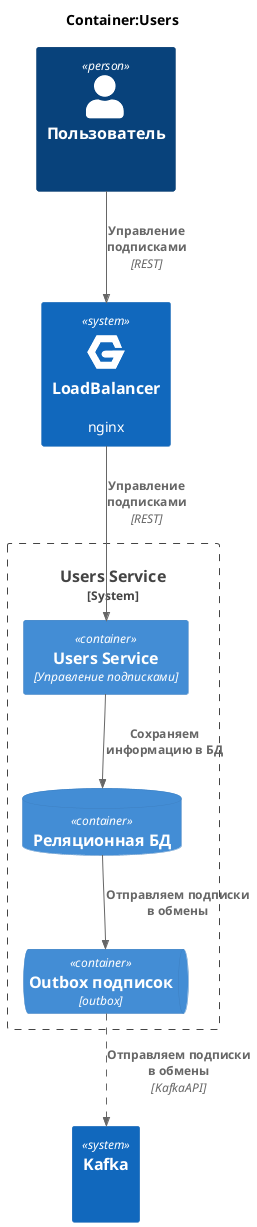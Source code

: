
```plantuml
@startuml
!include <C4/C4_Container>

AddRelTag("async", $lineStyle=DashedLine())

!include <cloudinsight/nginx>

title Container:Users

Person(customer, "Пользователь", " ")

System(load_balancer, "LoadBalancer", "nginx", $sprite="nginx")

System_Boundary(service.article, "Users Service") {
    Container(service.app, "Users Service", "Управление подписками")
    ContainerDb(service.users_DB, "Реляционная БД")
    ContainerQueue(service.user_subscription_outbox, "Outbox подписок", "outbox")
}

System(kafka, "Kafka", " ")

Rel(customer, load_balancer, "Управление подписками", "REST")
Rel(load_balancer, service.app, "Управление подписками", "REST")
Rel(service.app, service.users_DB, "Сохраняем информацию в БД")

Rel(service.users_DB, service.user_subscription_outbox, "Отправляем подписки в обмены")

Rel(service.user_subscription_outbox, kafka, "Отправляем подписки в обмены", "KafkaAPI", $tags="async")

@enduml
```
